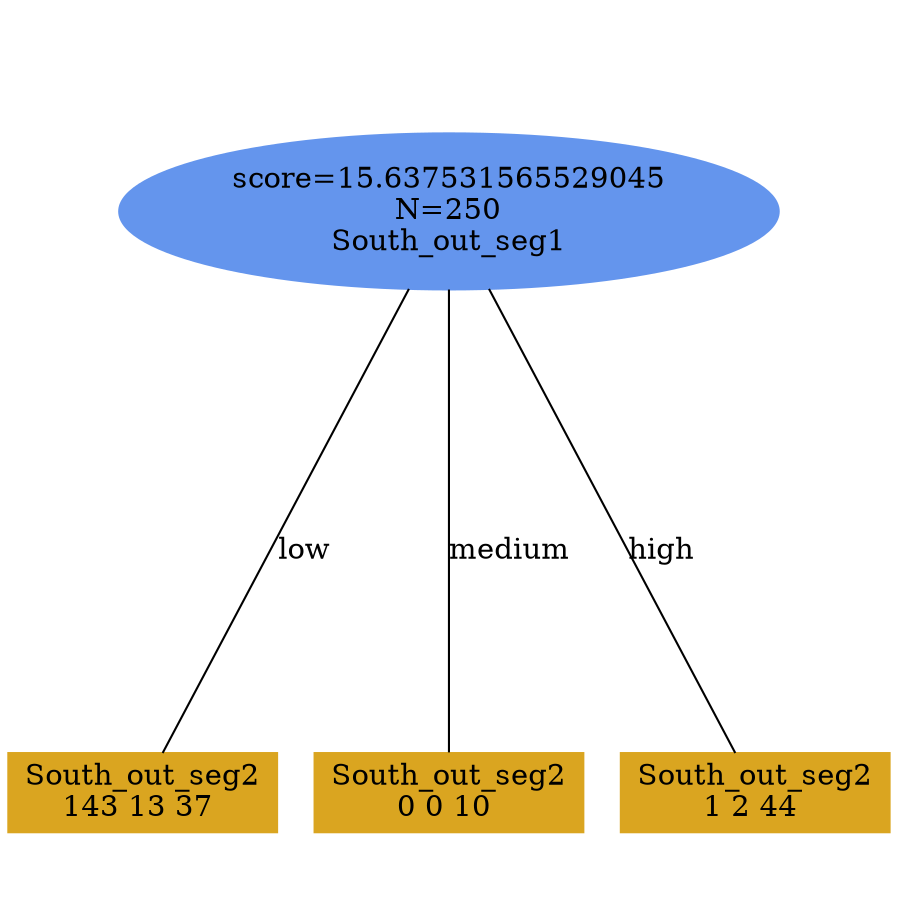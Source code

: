 digraph "DD" {
size = "7.5,10"
ratio=1.0;
center = true;
edge [dir = none];
{ rank = same; node [shape=ellipse, style=filled, color=cornflowerblue];"1407" [label="score=15.637531565529045\nN=250\nSouth_out_seg1"];}
{ rank = same; node [shape=box, style=filled, color=goldenrod];"1408" [label="South_out_seg2\n143 13 37 "];}
{ rank = same; node [shape=box, style=filled, color=goldenrod];"1409" [label="South_out_seg2\n0 0 10 "];}
{ rank = same; node [shape=box, style=filled, color=goldenrod];"1410" [label="South_out_seg2\n1 2 44 "];}
"1407" -> "1408" [label = "low"];
"1407" -> "1409" [label = "medium"];
"1407" -> "1410" [label = "high"];

}